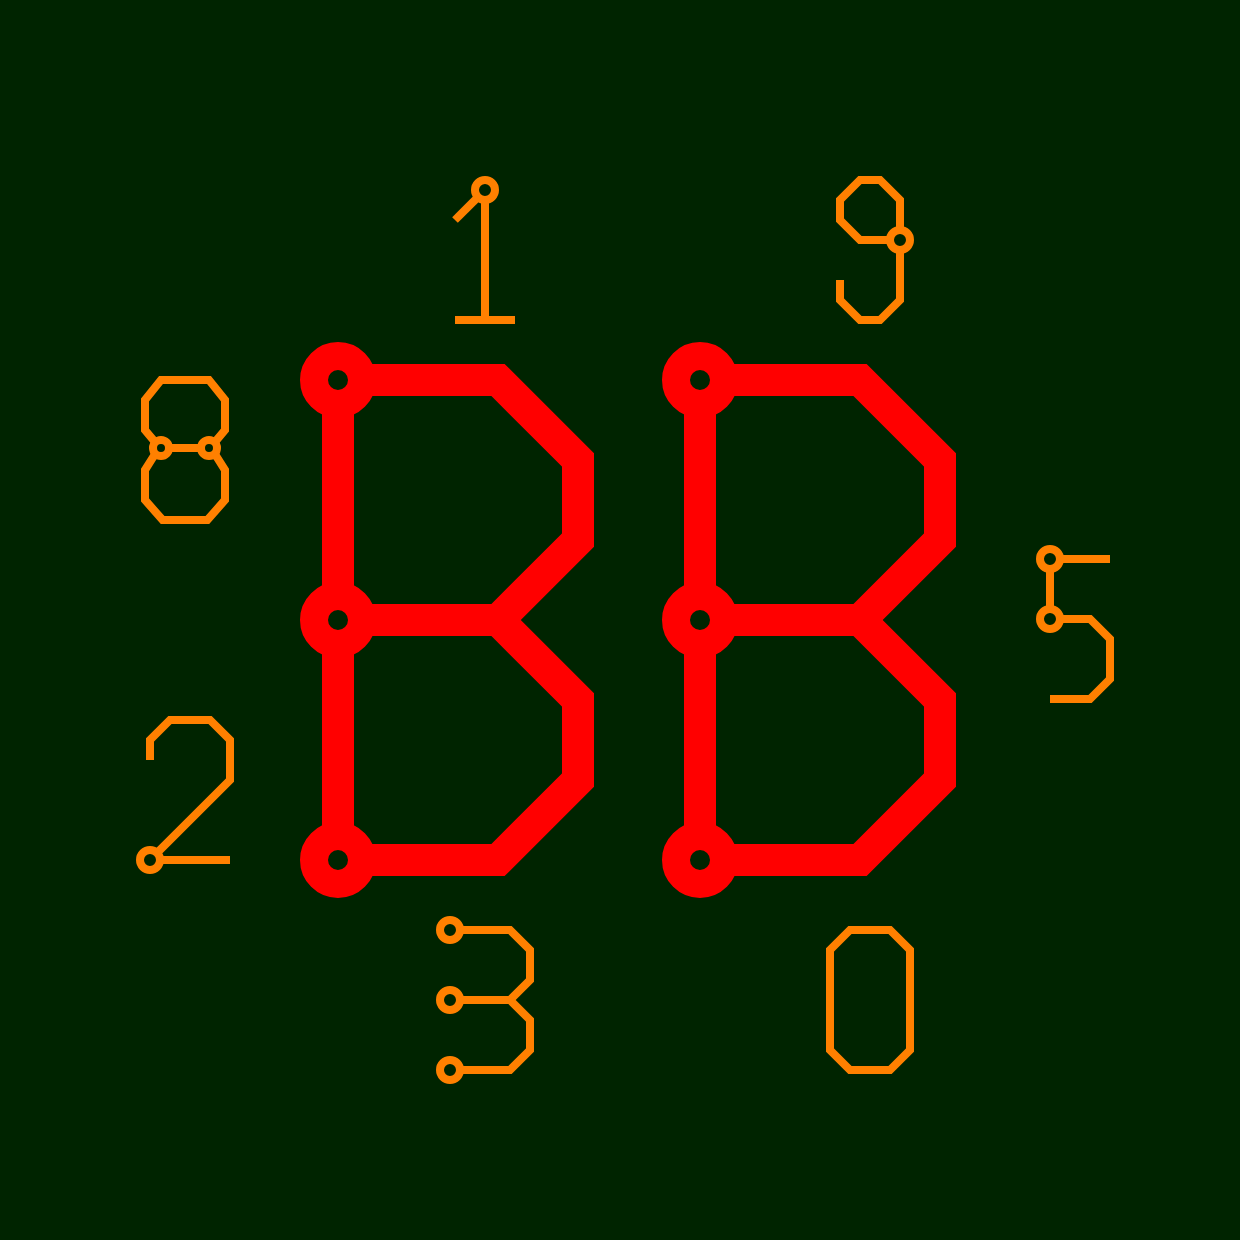 <mxfile version="14.7.10" type="github">
  <diagram id="MT0tSzwY09v2EtnFrdxi" name="Page-1">
    <mxGraphModel dx="2085" dy="2350" grid="1" gridSize="10" guides="1" tooltips="1" connect="1" arrows="1" fold="1" page="1" pageScale="1" pageWidth="900" pageHeight="1600" math="0" shadow="0">
      <root>
        <mxCell id="0" />
        <mxCell id="1" parent="0" />
        <mxCell id="ckfpBSU4DDX4gNmp0WQc-1" value="" style="rounded=0;whiteSpace=wrap;html=1;strokeColor=none;fillColor=#002400;" parent="1" vertex="1">
          <mxGeometry x="-310" y="-310" width="620" height="620" as="geometry" />
        </mxCell>
        <mxCell id="Wh_YZikKkqsMIn4tC9JH-39" value="" style="endArrow=none;html=1;fontSize=48;fontColor=#FF0000;strokeWidth=4;rounded=0;strokeColor=#FF8000;" parent="1" edge="1">
          <mxGeometry x="40" y="150" width="50" height="50" as="geometry">
            <mxPoint x="105" y="185" as="sourcePoint" />
            <mxPoint x="105" y="185" as="targetPoint" />
            <Array as="points">
              <mxPoint x="105" y="215" />
              <mxPoint x="115" y="225" />
              <mxPoint x="135" y="225" />
              <mxPoint x="145" y="215" />
              <mxPoint x="145" y="165" />
              <mxPoint x="135" y="155" />
              <mxPoint x="115" y="155" />
              <mxPoint x="105" y="165" />
            </Array>
          </mxGeometry>
        </mxCell>
        <mxCell id="Wh_YZikKkqsMIn4tC9JH-10" value="" style="ellipse;whiteSpace=wrap;html=1;aspect=fixed;fontSize=48;fontColor=#FF0000;strokeColor=#FF0000;fillColor=none;strokeWidth=14;" parent="1" vertex="1">
          <mxGeometry x="-153" y="-132" width="24" height="24" as="geometry" />
        </mxCell>
        <mxCell id="Wh_YZikKkqsMIn4tC9JH-11" value="" style="endArrow=none;html=1;fontSize=48;fontColor=#FF0000;strokeColor=#FF0000;strokeWidth=16;rounded=0;jumpStyle=none;exitX=1;exitY=0.5;exitDx=0;exitDy=0;entryX=1;entryY=0.5;entryDx=0;entryDy=0;" parent="1" source="Wh_YZikKkqsMIn4tC9JH-10" target="Wh_YZikKkqsMIn4tC9JH-12" edge="1">
          <mxGeometry x="-161" y="-140" width="50" height="50" as="geometry">
            <mxPoint x="399" y="-350" as="sourcePoint" />
            <mxPoint x="-21" y="-40" as="targetPoint" />
            <Array as="points">
              <mxPoint x="-61" y="-120" />
              <mxPoint x="-21" y="-80" />
              <mxPoint x="-21" y="-40" />
              <mxPoint x="-61" />
            </Array>
          </mxGeometry>
        </mxCell>
        <mxCell id="Wh_YZikKkqsMIn4tC9JH-12" value="" style="ellipse;whiteSpace=wrap;html=1;aspect=fixed;fontSize=48;fontColor=#FF0000;strokeColor=#FF0000;fillColor=none;strokeWidth=14;" parent="1" vertex="1">
          <mxGeometry x="-153" y="-12" width="24" height="24" as="geometry" />
        </mxCell>
        <mxCell id="Wh_YZikKkqsMIn4tC9JH-13" value="" style="endArrow=none;html=1;fontSize=48;fontColor=#FF0000;strokeColor=#FF0000;strokeWidth=16;rounded=0;jumpStyle=none;exitX=0.5;exitY=1;exitDx=0;exitDy=0;entryX=0.5;entryY=0;entryDx=0;entryDy=0;" parent="1" source="Wh_YZikKkqsMIn4tC9JH-10" target="Wh_YZikKkqsMIn4tC9JH-12" edge="1">
          <mxGeometry x="-161" y="-140" width="50" height="50" as="geometry">
            <mxPoint x="-111" y="-110" as="sourcePoint" />
            <mxPoint x="-111" y="10" as="targetPoint" />
            <Array as="points" />
          </mxGeometry>
        </mxCell>
        <mxCell id="Wh_YZikKkqsMIn4tC9JH-14" value="" style="endArrow=none;html=1;fontSize=48;fontColor=#FF0000;strokeColor=#FF0000;strokeWidth=16;rounded=0;jumpStyle=none;exitX=1;exitY=0.5;exitDx=0;exitDy=0;entryX=1;entryY=0.5;entryDx=0;entryDy=0;" parent="1" source="Wh_YZikKkqsMIn4tC9JH-12" target="Wh_YZikKkqsMIn4tC9JH-15" edge="1">
          <mxGeometry x="-161" y="-140" width="50" height="50" as="geometry">
            <mxPoint x="-121" as="sourcePoint" />
            <mxPoint x="-121" y="120" as="targetPoint" />
            <Array as="points">
              <mxPoint x="-61" />
              <mxPoint x="-21" y="40" />
              <mxPoint x="-21" y="80" />
              <mxPoint x="-61" y="120" />
            </Array>
          </mxGeometry>
        </mxCell>
        <mxCell id="Wh_YZikKkqsMIn4tC9JH-15" value="" style="ellipse;whiteSpace=wrap;html=1;aspect=fixed;fontSize=48;fontColor=#FF0000;strokeColor=#FF0000;fillColor=none;strokeWidth=14;" parent="1" vertex="1">
          <mxGeometry x="-153" y="108" width="24" height="24" as="geometry" />
        </mxCell>
        <mxCell id="Wh_YZikKkqsMIn4tC9JH-16" value="" style="endArrow=none;html=1;fontSize=48;fontColor=#FF0000;strokeColor=#FF0000;strokeWidth=16;rounded=0;jumpStyle=none;exitX=0.5;exitY=1;exitDx=0;exitDy=0;entryX=0.5;entryY=0;entryDx=0;entryDy=0;" parent="1" source="Wh_YZikKkqsMIn4tC9JH-12" target="Wh_YZikKkqsMIn4tC9JH-15" edge="1">
          <mxGeometry x="-161" y="-140" width="50" height="50" as="geometry">
            <mxPoint x="-131" y="-90" as="sourcePoint" />
            <mxPoint x="-131" y="-10" as="targetPoint" />
            <Array as="points" />
          </mxGeometry>
        </mxCell>
        <mxCell id="Wh_YZikKkqsMIn4tC9JH-19" value="" style="ellipse;whiteSpace=wrap;html=1;aspect=fixed;fontSize=48;fontColor=#FF0000;strokeColor=#FF0000;fillColor=none;strokeWidth=14;" parent="1" vertex="1">
          <mxGeometry x="28" y="-132" width="24" height="24" as="geometry" />
        </mxCell>
        <mxCell id="Wh_YZikKkqsMIn4tC9JH-20" value="" style="endArrow=none;html=1;fontSize=48;fontColor=#FF0000;strokeColor=#FF0000;strokeWidth=16;rounded=0;jumpStyle=none;exitX=1;exitY=0.5;exitDx=0;exitDy=0;entryX=1;entryY=0.5;entryDx=0;entryDy=0;" parent="1" source="Wh_YZikKkqsMIn4tC9JH-19" target="Wh_YZikKkqsMIn4tC9JH-21" edge="1">
          <mxGeometry x="20" y="-140" width="50" height="50" as="geometry">
            <mxPoint x="580" y="-350" as="sourcePoint" />
            <mxPoint x="160" y="-40" as="targetPoint" />
            <Array as="points">
              <mxPoint x="120" y="-120" />
              <mxPoint x="160" y="-80" />
              <mxPoint x="160" y="-40" />
              <mxPoint x="120" />
            </Array>
          </mxGeometry>
        </mxCell>
        <mxCell id="Wh_YZikKkqsMIn4tC9JH-21" value="" style="ellipse;whiteSpace=wrap;html=1;aspect=fixed;fontSize=48;fontColor=#FF0000;strokeColor=#FF0000;fillColor=none;strokeWidth=14;" parent="1" vertex="1">
          <mxGeometry x="28" y="-12" width="24" height="24" as="geometry" />
        </mxCell>
        <mxCell id="Wh_YZikKkqsMIn4tC9JH-22" value="" style="endArrow=none;html=1;fontSize=48;fontColor=#FF0000;strokeColor=#FF0000;strokeWidth=16;rounded=0;jumpStyle=none;exitX=0.5;exitY=1;exitDx=0;exitDy=0;entryX=0.5;entryY=0;entryDx=0;entryDy=0;" parent="1" source="Wh_YZikKkqsMIn4tC9JH-19" target="Wh_YZikKkqsMIn4tC9JH-21" edge="1">
          <mxGeometry x="20" y="-140" width="50" height="50" as="geometry">
            <mxPoint x="70" y="-110" as="sourcePoint" />
            <mxPoint x="70" y="10" as="targetPoint" />
            <Array as="points" />
          </mxGeometry>
        </mxCell>
        <mxCell id="Wh_YZikKkqsMIn4tC9JH-23" value="" style="endArrow=none;html=1;fontSize=48;fontColor=#FF0000;strokeColor=#FF0000;strokeWidth=16;rounded=0;jumpStyle=none;exitX=1;exitY=0.5;exitDx=0;exitDy=0;entryX=1;entryY=0.5;entryDx=0;entryDy=0;" parent="1" source="Wh_YZikKkqsMIn4tC9JH-21" target="Wh_YZikKkqsMIn4tC9JH-24" edge="1">
          <mxGeometry x="20" y="-140" width="50" height="50" as="geometry">
            <mxPoint x="60" as="sourcePoint" />
            <mxPoint x="60" y="120" as="targetPoint" />
            <Array as="points">
              <mxPoint x="120" />
              <mxPoint x="160" y="40" />
              <mxPoint x="160" y="80" />
              <mxPoint x="120" y="120" />
            </Array>
          </mxGeometry>
        </mxCell>
        <mxCell id="Wh_YZikKkqsMIn4tC9JH-24" value="" style="ellipse;whiteSpace=wrap;html=1;aspect=fixed;fontSize=48;fontColor=#FF0000;strokeColor=#FF0000;fillColor=none;strokeWidth=14;" parent="1" vertex="1">
          <mxGeometry x="28" y="108" width="24" height="24" as="geometry" />
        </mxCell>
        <mxCell id="Wh_YZikKkqsMIn4tC9JH-25" value="" style="endArrow=none;html=1;fontSize=48;fontColor=#FF0000;strokeColor=#FF0000;strokeWidth=16;rounded=0;jumpStyle=none;exitX=0.5;exitY=1;exitDx=0;exitDy=0;entryX=0.5;entryY=0;entryDx=0;entryDy=0;" parent="1" source="Wh_YZikKkqsMIn4tC9JH-21" target="Wh_YZikKkqsMIn4tC9JH-24" edge="1">
          <mxGeometry x="20" y="-140" width="50" height="50" as="geometry">
            <mxPoint x="50" y="-90" as="sourcePoint" />
            <mxPoint x="50" y="-10" as="targetPoint" />
            <Array as="points" />
          </mxGeometry>
        </mxCell>
        <mxCell id="Wh_YZikKkqsMIn4tC9JH-67" value="" style="group" parent="1" vertex="1" connectable="0">
          <mxGeometry x="110" y="-220" width="35" height="70" as="geometry" />
        </mxCell>
        <mxCell id="Wh_YZikKkqsMIn4tC9JH-30" value="" style="ellipse;whiteSpace=wrap;html=1;aspect=fixed;fontSize=48;fontColor=#FF0000;strokeWidth=4;fillColor=none;strokeColor=#FF8000;" parent="Wh_YZikKkqsMIn4tC9JH-67" vertex="1">
          <mxGeometry x="25" y="25" width="10" height="10" as="geometry" />
        </mxCell>
        <mxCell id="Wh_YZikKkqsMIn4tC9JH-31" value="" style="endArrow=none;html=1;fontSize=48;fontColor=#FF0000;strokeWidth=4;rounded=0;entryX=0.5;entryY=0;entryDx=0;entryDy=0;exitX=0;exitY=0.5;exitDx=0;exitDy=0;strokeColor=#FF8000;" parent="Wh_YZikKkqsMIn4tC9JH-67" source="Wh_YZikKkqsMIn4tC9JH-30" target="Wh_YZikKkqsMIn4tC9JH-30" edge="1">
          <mxGeometry x="-40" width="50" height="50" as="geometry">
            <mxPoint x="10" y="20" as="sourcePoint" />
            <mxPoint x="-35" y="20" as="targetPoint" />
            <Array as="points">
              <mxPoint x="10" y="30" />
              <mxPoint y="20" />
              <mxPoint y="10" />
              <mxPoint x="10" />
              <mxPoint x="20" />
              <mxPoint x="30" y="10" />
            </Array>
          </mxGeometry>
        </mxCell>
        <mxCell id="Wh_YZikKkqsMIn4tC9JH-32" value="" style="endArrow=none;html=1;fontSize=48;fontColor=#FF0000;strokeWidth=4;rounded=0;entryX=0.5;entryY=1;entryDx=0;entryDy=0;strokeColor=#FF8000;" parent="Wh_YZikKkqsMIn4tC9JH-67" target="Wh_YZikKkqsMIn4tC9JH-30" edge="1">
          <mxGeometry x="-40" width="50" height="50" as="geometry">
            <mxPoint y="50" as="sourcePoint" />
            <mxPoint x="-35" y="20" as="targetPoint" />
            <Array as="points">
              <mxPoint y="60" />
              <mxPoint x="10" y="70" />
              <mxPoint x="20" y="70" />
              <mxPoint x="30" y="60" />
            </Array>
          </mxGeometry>
        </mxCell>
        <mxCell id="Wh_YZikKkqsMIn4tC9JH-69" value="" style="group" parent="1" vertex="1" connectable="0">
          <mxGeometry x="-90" y="150" width="45" height="80" as="geometry" />
        </mxCell>
        <mxCell id="Wh_YZikKkqsMIn4tC9JH-40" value="" style="endArrow=none;html=1;fontSize=48;fontColor=#FF0000;strokeWidth=4;rounded=0;entryX=1;entryY=0.5;entryDx=0;entryDy=0;strokeColor=#FF8000;" parent="Wh_YZikKkqsMIn4tC9JH-69" target="Wh_YZikKkqsMIn4tC9JH-41" edge="1">
          <mxGeometry width="50" height="50" as="geometry">
            <mxPoint x="45" y="25" as="sourcePoint" />
            <mxPoint x="5" y="25" as="targetPoint" />
            <Array as="points">
              <mxPoint x="45" y="15" />
              <mxPoint x="35" y="5" />
            </Array>
          </mxGeometry>
        </mxCell>
        <mxCell id="Wh_YZikKkqsMIn4tC9JH-41" value="" style="ellipse;whiteSpace=wrap;html=1;aspect=fixed;fontSize=48;fontColor=#FF0000;strokeWidth=4;fillColor=none;strokeColor=#FF8000;" parent="Wh_YZikKkqsMIn4tC9JH-69" vertex="1">
          <mxGeometry width="10" height="10" as="geometry" />
        </mxCell>
        <mxCell id="Wh_YZikKkqsMIn4tC9JH-42" value="" style="ellipse;whiteSpace=wrap;html=1;aspect=fixed;fontSize=48;fontColor=#FF0000;strokeWidth=4;fillColor=none;strokeColor=#FF8000;" parent="Wh_YZikKkqsMIn4tC9JH-69" vertex="1">
          <mxGeometry y="35" width="10" height="10" as="geometry" />
        </mxCell>
        <mxCell id="Wh_YZikKkqsMIn4tC9JH-43" value="" style="endArrow=none;html=1;fontSize=48;fontColor=#FF0000;strokeWidth=4;rounded=0;entryX=1;entryY=0.5;entryDx=0;entryDy=0;strokeColor=#FF8000;" parent="Wh_YZikKkqsMIn4tC9JH-69" target="Wh_YZikKkqsMIn4tC9JH-42" edge="1">
          <mxGeometry width="50" height="50" as="geometry">
            <mxPoint x="45" y="20" as="sourcePoint" />
            <mxPoint x="15" y="45" as="targetPoint" />
            <Array as="points">
              <mxPoint x="45" y="30" />
              <mxPoint x="35" y="40" />
            </Array>
          </mxGeometry>
        </mxCell>
        <mxCell id="Wh_YZikKkqsMIn4tC9JH-44" value="" style="endArrow=none;html=1;fontSize=48;fontColor=#FF0000;strokeWidth=4;rounded=0;entryX=1;entryY=0.5;entryDx=0;entryDy=0;strokeColor=#FF8000;" parent="Wh_YZikKkqsMIn4tC9JH-69" edge="1">
          <mxGeometry width="50" height="50" as="geometry">
            <mxPoint x="45" y="60" as="sourcePoint" />
            <mxPoint x="10.0" y="40" as="targetPoint" />
            <Array as="points">
              <mxPoint x="45" y="50" />
              <mxPoint x="35" y="40" />
            </Array>
          </mxGeometry>
        </mxCell>
        <mxCell id="Wh_YZikKkqsMIn4tC9JH-45" value="" style="ellipse;whiteSpace=wrap;html=1;aspect=fixed;fontSize=48;fontColor=#FF0000;strokeWidth=4;fillColor=none;strokeColor=#FF8000;" parent="Wh_YZikKkqsMIn4tC9JH-69" vertex="1">
          <mxGeometry y="70" width="10" height="10" as="geometry" />
        </mxCell>
        <mxCell id="Wh_YZikKkqsMIn4tC9JH-46" value="" style="endArrow=none;html=1;fontSize=48;fontColor=#FF0000;strokeWidth=4;rounded=0;entryX=1;entryY=0.5;entryDx=0;entryDy=0;strokeColor=#FF8000;" parent="Wh_YZikKkqsMIn4tC9JH-69" target="Wh_YZikKkqsMIn4tC9JH-45" edge="1">
          <mxGeometry width="50" height="50" as="geometry">
            <mxPoint x="45" y="55" as="sourcePoint" />
            <mxPoint x="15" y="80" as="targetPoint" />
            <Array as="points">
              <mxPoint x="45" y="65" />
              <mxPoint x="35" y="75" />
            </Array>
          </mxGeometry>
        </mxCell>
        <mxCell id="Wh_YZikKkqsMIn4tC9JH-70" value="" style="group" parent="1" vertex="1" connectable="0">
          <mxGeometry x="210" y="-35.5" width="35" height="75" as="geometry" />
        </mxCell>
        <mxCell id="Wh_YZikKkqsMIn4tC9JH-34" value="" style="ellipse;whiteSpace=wrap;html=1;aspect=fixed;fontSize=48;fontColor=#FF0000;strokeWidth=4;fillColor=none;strokeColor=#FF8000;" parent="Wh_YZikKkqsMIn4tC9JH-70" vertex="1">
          <mxGeometry width="10" height="10" as="geometry" />
        </mxCell>
        <mxCell id="Wh_YZikKkqsMIn4tC9JH-35" value="" style="endArrow=none;html=1;fontSize=48;fontColor=#FF0000;strokeWidth=4;rounded=0;entryX=1;entryY=0.5;entryDx=0;entryDy=0;strokeColor=#FF8000;" parent="Wh_YZikKkqsMIn4tC9JH-70" target="Wh_YZikKkqsMIn4tC9JH-34" edge="1">
          <mxGeometry width="50" height="50" as="geometry">
            <mxPoint x="35" y="5" as="sourcePoint" />
            <mxPoint x="-63.536" y="23.536" as="targetPoint" />
          </mxGeometry>
        </mxCell>
        <mxCell id="Wh_YZikKkqsMIn4tC9JH-36" value="" style="ellipse;whiteSpace=wrap;html=1;aspect=fixed;fontSize=48;fontColor=#FF0000;strokeWidth=4;fillColor=none;strokeColor=#FF8000;" parent="Wh_YZikKkqsMIn4tC9JH-70" vertex="1">
          <mxGeometry y="30" width="10" height="10" as="geometry" />
        </mxCell>
        <mxCell id="Wh_YZikKkqsMIn4tC9JH-37" value="" style="endArrow=none;html=1;fontSize=48;fontColor=#FF0000;strokeWidth=4;rounded=0;entryX=0.5;entryY=1;entryDx=0;entryDy=0;exitX=0.5;exitY=0;exitDx=0;exitDy=0;strokeColor=#FF8000;" parent="Wh_YZikKkqsMIn4tC9JH-70" source="Wh_YZikKkqsMIn4tC9JH-36" target="Wh_YZikKkqsMIn4tC9JH-34" edge="1">
          <mxGeometry width="50" height="50" as="geometry">
            <mxPoint x="55" y="15" as="sourcePoint" />
            <mxPoint x="20.0" y="15" as="targetPoint" />
          </mxGeometry>
        </mxCell>
        <mxCell id="Wh_YZikKkqsMIn4tC9JH-38" value="" style="endArrow=none;html=1;fontSize=48;fontColor=#FF0000;strokeWidth=4;rounded=0;entryX=1;entryY=0.5;entryDx=0;entryDy=0;strokeColor=#FF8000;" parent="Wh_YZikKkqsMIn4tC9JH-70" target="Wh_YZikKkqsMIn4tC9JH-36" edge="1">
          <mxGeometry width="50" height="50" as="geometry">
            <mxPoint x="5" y="75" as="sourcePoint" />
            <mxPoint x="20.0" y="15" as="targetPoint" />
            <Array as="points">
              <mxPoint x="25" y="75" />
              <mxPoint x="35" y="65" />
              <mxPoint x="35" y="45" />
              <mxPoint x="25" y="35" />
            </Array>
          </mxGeometry>
        </mxCell>
        <mxCell id="Wh_YZikKkqsMIn4tC9JH-71" value="" style="group" parent="1" vertex="1" connectable="0">
          <mxGeometry x="-240" y="50" width="45" height="75" as="geometry" />
        </mxCell>
        <mxCell id="Wh_YZikKkqsMIn4tC9JH-47" value="" style="endArrow=none;html=1;fontSize=48;fontColor=#FF0000;strokeWidth=4;rounded=0;exitX=1;exitY=0;exitDx=0;exitDy=0;strokeColor=#FF8000;" parent="Wh_YZikKkqsMIn4tC9JH-71" source="Wh_YZikKkqsMIn4tC9JH-48" edge="1">
          <mxGeometry width="50" height="50" as="geometry">
            <mxPoint x="15" y="60" as="sourcePoint" />
            <mxPoint x="5" y="20" as="targetPoint" />
            <Array as="points">
              <mxPoint x="45" y="30" />
              <mxPoint x="45" y="10" />
              <mxPoint x="35" />
              <mxPoint x="15" />
              <mxPoint x="5" y="10" />
            </Array>
          </mxGeometry>
        </mxCell>
        <mxCell id="Wh_YZikKkqsMIn4tC9JH-48" value="" style="ellipse;whiteSpace=wrap;html=1;aspect=fixed;fontSize=48;fontColor=#FF0000;strokeWidth=4;fillColor=none;strokeColor=#FF8000;" parent="Wh_YZikKkqsMIn4tC9JH-71" vertex="1">
          <mxGeometry y="65" width="10" height="10" as="geometry" />
        </mxCell>
        <mxCell id="Wh_YZikKkqsMIn4tC9JH-49" value="" style="endArrow=none;html=1;fontSize=48;fontColor=#FF0000;strokeWidth=4;rounded=0;entryX=1;entryY=0.5;entryDx=0;entryDy=0;strokeColor=#FF8000;" parent="Wh_YZikKkqsMIn4tC9JH-71" target="Wh_YZikKkqsMIn4tC9JH-48" edge="1">
          <mxGeometry width="50" height="50" as="geometry">
            <mxPoint x="45" y="70" as="sourcePoint" />
            <mxPoint x="-15" y="80" as="targetPoint" />
          </mxGeometry>
        </mxCell>
        <mxCell id="Wh_YZikKkqsMIn4tC9JH-72" value="" style="group" parent="1" vertex="1" connectable="0">
          <mxGeometry x="-237.5" y="-120" width="40" height="70" as="geometry" />
        </mxCell>
        <mxCell id="Wh_YZikKkqsMIn4tC9JH-53" value="" style="ellipse;whiteSpace=wrap;html=1;aspect=fixed;fontSize=48;fontColor=#FF0000;strokeWidth=4;fillColor=none;strokeColor=#FF8000;" parent="Wh_YZikKkqsMIn4tC9JH-72" vertex="1">
          <mxGeometry x="4" y="30" width="8" height="8" as="geometry" />
        </mxCell>
        <mxCell id="Wh_YZikKkqsMIn4tC9JH-54" value="" style="ellipse;whiteSpace=wrap;html=1;aspect=fixed;fontSize=48;fontColor=#FF0000;strokeWidth=4;fillColor=none;strokeColor=#FF8000;" parent="Wh_YZikKkqsMIn4tC9JH-72" vertex="1">
          <mxGeometry x="28" y="30" width="8" height="8" as="geometry" />
        </mxCell>
        <mxCell id="Wh_YZikKkqsMIn4tC9JH-55" value="" style="endArrow=none;html=1;fontSize=48;fontColor=#FF0000;strokeWidth=4;rounded=0;entryX=1;entryY=0.5;entryDx=0;entryDy=0;exitX=0;exitY=0.5;exitDx=0;exitDy=0;strokeColor=#FF8000;" parent="Wh_YZikKkqsMIn4tC9JH-72" source="Wh_YZikKkqsMIn4tC9JH-54" target="Wh_YZikKkqsMIn4tC9JH-53" edge="1">
          <mxGeometry width="40" height="50" as="geometry">
            <mxPoint x="-8" y="80" as="sourcePoint" />
            <mxPoint x="-36.0" y="80" as="targetPoint" />
          </mxGeometry>
        </mxCell>
        <mxCell id="Wh_YZikKkqsMIn4tC9JH-56" value="" style="endArrow=none;html=1;fontSize=48;fontColor=#FF0000;strokeWidth=4;rounded=0;exitX=1;exitY=1;exitDx=0;exitDy=0;entryX=0;entryY=1;entryDx=0;entryDy=0;strokeColor=#FF8000;" parent="Wh_YZikKkqsMIn4tC9JH-72" source="Wh_YZikKkqsMIn4tC9JH-54" target="Wh_YZikKkqsMIn4tC9JH-53" edge="1">
          <mxGeometry width="40" height="50" as="geometry">
            <mxPoint x="-8" y="80" as="sourcePoint" />
            <mxPoint x="16" y="70" as="targetPoint" />
            <Array as="points">
              <mxPoint x="40" y="45" />
              <mxPoint x="40" y="60" />
              <mxPoint x="31.2" y="70" />
              <mxPoint x="8.8" y="70" />
              <mxPoint y="60" />
              <mxPoint y="45" />
            </Array>
          </mxGeometry>
        </mxCell>
        <mxCell id="Wh_YZikKkqsMIn4tC9JH-57" value="" style="endArrow=none;html=1;fontSize=48;fontColor=#FF0000;strokeWidth=4;rounded=0;entryX=0;entryY=0;entryDx=0;entryDy=0;exitX=1;exitY=0;exitDx=0;exitDy=0;strokeColor=#FF8000;" parent="Wh_YZikKkqsMIn4tC9JH-72" source="Wh_YZikKkqsMIn4tC9JH-54" target="Wh_YZikKkqsMIn4tC9JH-53" edge="1">
          <mxGeometry width="40" height="50" as="geometry">
            <mxPoint x="40" y="31" as="sourcePoint" />
            <mxPoint x="13.172" y="48.536" as="targetPoint" />
            <Array as="points">
              <mxPoint x="40" y="25" />
              <mxPoint x="40" y="10" />
              <mxPoint x="32" />
              <mxPoint x="8" />
              <mxPoint y="10" />
              <mxPoint y="25" />
            </Array>
          </mxGeometry>
        </mxCell>
        <mxCell id="Wh_YZikKkqsMIn4tC9JH-73" value="" style="group" parent="1" vertex="1" connectable="0">
          <mxGeometry x="-82.5" y="-220" width="30" height="70" as="geometry" />
        </mxCell>
        <mxCell id="Wh_YZikKkqsMIn4tC9JH-26" value="" style="ellipse;whiteSpace=wrap;html=1;aspect=fixed;fontSize=48;fontColor=#FF0000;strokeWidth=4;fillColor=none;strokeColor=#FF8000;" parent="Wh_YZikKkqsMIn4tC9JH-73" vertex="1">
          <mxGeometry x="10" width="10" height="10" as="geometry" />
        </mxCell>
        <mxCell id="Wh_YZikKkqsMIn4tC9JH-27" value="" style="endArrow=none;html=1;fontSize=48;fontColor=#FF0000;strokeWidth=4;rounded=0;entryX=0;entryY=1;entryDx=0;entryDy=0;strokeColor=#FF8000;" parent="Wh_YZikKkqsMIn4tC9JH-73" target="Wh_YZikKkqsMIn4tC9JH-26" edge="1">
          <mxGeometry width="50" height="50" as="geometry">
            <mxPoint y="20" as="sourcePoint" />
            <mxPoint x="30" y="-50" as="targetPoint" />
          </mxGeometry>
        </mxCell>
        <mxCell id="Wh_YZikKkqsMIn4tC9JH-28" value="" style="endArrow=none;html=1;fontSize=48;fontColor=#FF0000;strokeWidth=4;rounded=0;entryX=0.5;entryY=1;entryDx=0;entryDy=0;strokeColor=#FF8000;" parent="Wh_YZikKkqsMIn4tC9JH-73" target="Wh_YZikKkqsMIn4tC9JH-26" edge="1">
          <mxGeometry width="50" height="50" as="geometry">
            <mxPoint x="15" y="70" as="sourcePoint" />
            <mxPoint x="21.464" y="18.536" as="targetPoint" />
          </mxGeometry>
        </mxCell>
        <mxCell id="Wh_YZikKkqsMIn4tC9JH-29" value="" style="endArrow=none;html=1;fontSize=48;fontColor=#FF0000;strokeWidth=4;rounded=0;strokeColor=#FF8000;" parent="Wh_YZikKkqsMIn4tC9JH-73" edge="1">
          <mxGeometry width="50" height="50" as="geometry">
            <mxPoint x="30" y="70" as="sourcePoint" />
            <mxPoint y="70" as="targetPoint" />
          </mxGeometry>
        </mxCell>
      </root>
    </mxGraphModel>
  </diagram>
</mxfile>
